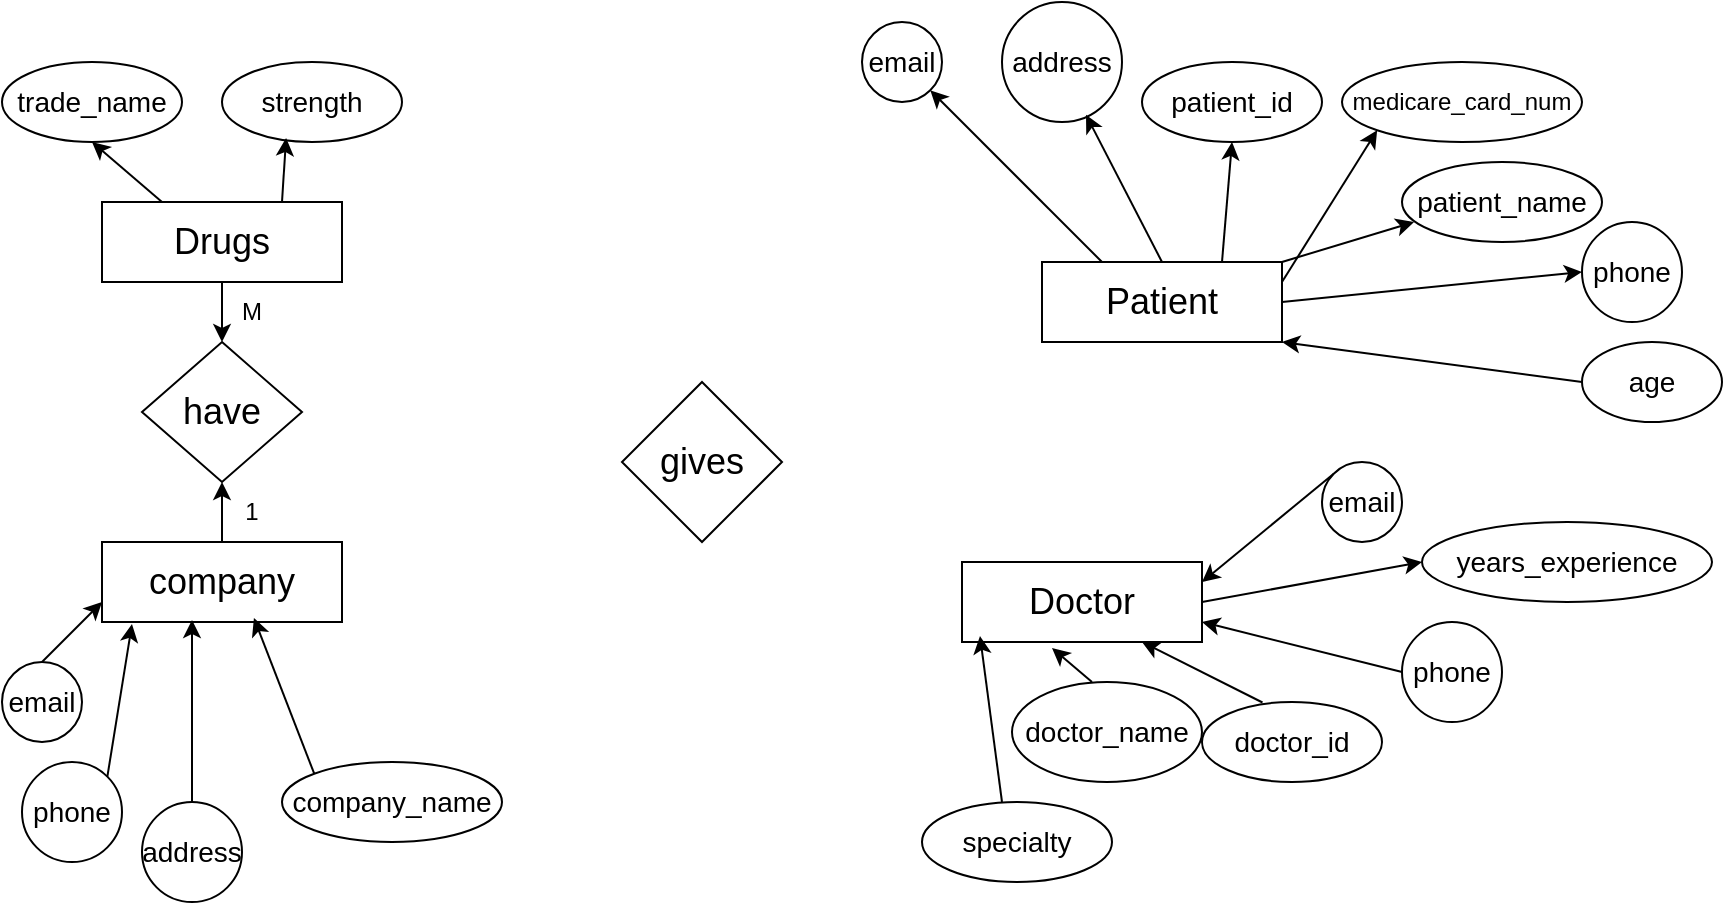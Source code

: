 <mxfile version="24.7.7">
  <diagram name="Page-1" id="22gEBOp4RSkwIFv86-oA">
    <mxGraphModel dx="1120" dy="434" grid="1" gridSize="10" guides="1" tooltips="1" connect="1" arrows="1" fold="1" page="1" pageScale="1" pageWidth="850" pageHeight="1100" math="0" shadow="0">
      <root>
        <mxCell id="0" />
        <mxCell id="1" parent="0" />
        <mxCell id="RyyqLo3WR2tfJAphv2zM-3" value="&lt;font style=&quot;font-size: 14px;&quot;&gt;email&lt;/font&gt;" style="ellipse;whiteSpace=wrap;html=1;aspect=fixed;" vertex="1" parent="1">
          <mxGeometry x="440" y="20" width="40" height="40" as="geometry" />
        </mxCell>
        <mxCell id="RyyqLo3WR2tfJAphv2zM-4" value="&lt;font style=&quot;font-size: 14px;&quot;&gt;phone&lt;/font&gt;" style="ellipse;whiteSpace=wrap;html=1;aspect=fixed;" vertex="1" parent="1">
          <mxGeometry x="800" y="120" width="50" height="50" as="geometry" />
        </mxCell>
        <mxCell id="RyyqLo3WR2tfJAphv2zM-57" style="edgeStyle=none;rounded=0;orthogonalLoop=1;jettySize=auto;html=1;exitX=1;exitY=0.5;exitDx=0;exitDy=0;entryX=0;entryY=0.5;entryDx=0;entryDy=0;" edge="1" parent="1" source="RyyqLo3WR2tfJAphv2zM-5" target="RyyqLo3WR2tfJAphv2zM-55">
          <mxGeometry relative="1" as="geometry" />
        </mxCell>
        <mxCell id="RyyqLo3WR2tfJAphv2zM-5" value="&lt;font style=&quot;font-size: 18px;&quot;&gt;Doctor&lt;/font&gt;" style="rounded=0;whiteSpace=wrap;html=1;" vertex="1" parent="1">
          <mxGeometry x="490" y="290" width="120" height="40" as="geometry" />
        </mxCell>
        <mxCell id="RyyqLo3WR2tfJAphv2zM-11" style="edgeStyle=none;rounded=0;orthogonalLoop=1;jettySize=auto;html=1;exitX=0.25;exitY=0;exitDx=0;exitDy=0;entryX=1;entryY=1;entryDx=0;entryDy=0;" edge="1" parent="1" source="RyyqLo3WR2tfJAphv2zM-6" target="RyyqLo3WR2tfJAphv2zM-3">
          <mxGeometry relative="1" as="geometry" />
        </mxCell>
        <mxCell id="RyyqLo3WR2tfJAphv2zM-13" style="edgeStyle=none;rounded=0;orthogonalLoop=1;jettySize=auto;html=1;exitX=0.75;exitY=0;exitDx=0;exitDy=0;entryX=0.5;entryY=1;entryDx=0;entryDy=0;" edge="1" parent="1" source="RyyqLo3WR2tfJAphv2zM-6">
          <mxGeometry relative="1" as="geometry">
            <mxPoint x="625" y="80" as="targetPoint" />
          </mxGeometry>
        </mxCell>
        <mxCell id="RyyqLo3WR2tfJAphv2zM-14" style="edgeStyle=none;rounded=0;orthogonalLoop=1;jettySize=auto;html=1;exitX=1;exitY=0;exitDx=0;exitDy=0;entryX=0.06;entryY=0.75;entryDx=0;entryDy=0;entryPerimeter=0;" edge="1" parent="1" source="RyyqLo3WR2tfJAphv2zM-6" target="RyyqLo3WR2tfJAphv2zM-40">
          <mxGeometry relative="1" as="geometry">
            <mxPoint x="683.18" y="106.82" as="targetPoint" />
          </mxGeometry>
        </mxCell>
        <mxCell id="RyyqLo3WR2tfJAphv2zM-15" style="edgeStyle=none;rounded=0;orthogonalLoop=1;jettySize=auto;html=1;exitX=1;exitY=0.5;exitDx=0;exitDy=0;entryX=0;entryY=0.5;entryDx=0;entryDy=0;" edge="1" parent="1" source="RyyqLo3WR2tfJAphv2zM-6" target="RyyqLo3WR2tfJAphv2zM-4">
          <mxGeometry relative="1" as="geometry" />
        </mxCell>
        <mxCell id="RyyqLo3WR2tfJAphv2zM-43" style="edgeStyle=none;rounded=0;orthogonalLoop=1;jettySize=auto;html=1;exitX=1;exitY=0.25;exitDx=0;exitDy=0;entryX=0;entryY=1;entryDx=0;entryDy=0;" edge="1" parent="1" source="RyyqLo3WR2tfJAphv2zM-6" target="RyyqLo3WR2tfJAphv2zM-34">
          <mxGeometry relative="1" as="geometry" />
        </mxCell>
        <mxCell id="RyyqLo3WR2tfJAphv2zM-6" value="&lt;font style=&quot;font-size: 18px;&quot;&gt;Patient&lt;/font&gt;" style="rounded=0;whiteSpace=wrap;html=1;" vertex="1" parent="1">
          <mxGeometry x="530" y="140" width="120" height="40" as="geometry" />
        </mxCell>
        <mxCell id="RyyqLo3WR2tfJAphv2zM-59" style="edgeStyle=none;rounded=0;orthogonalLoop=1;jettySize=auto;html=1;exitX=0.25;exitY=0;exitDx=0;exitDy=0;entryX=0.5;entryY=1;entryDx=0;entryDy=0;" edge="1" parent="1" source="RyyqLo3WR2tfJAphv2zM-7" target="RyyqLo3WR2tfJAphv2zM-58">
          <mxGeometry relative="1" as="geometry" />
        </mxCell>
        <mxCell id="RyyqLo3WR2tfJAphv2zM-63" style="edgeStyle=none;rounded=0;orthogonalLoop=1;jettySize=auto;html=1;exitX=0.5;exitY=1;exitDx=0;exitDy=0;entryX=0.5;entryY=0;entryDx=0;entryDy=0;" edge="1" parent="1" source="RyyqLo3WR2tfJAphv2zM-7" target="RyyqLo3WR2tfJAphv2zM-62">
          <mxGeometry relative="1" as="geometry" />
        </mxCell>
        <mxCell id="RyyqLo3WR2tfJAphv2zM-7" value="&lt;span style=&quot;font-size: 18px;&quot;&gt;Drugs&lt;/span&gt;" style="rounded=0;whiteSpace=wrap;html=1;" vertex="1" parent="1">
          <mxGeometry x="60" y="110" width="120" height="40" as="geometry" />
        </mxCell>
        <mxCell id="RyyqLo3WR2tfJAphv2zM-8" value="&lt;font style=&quot;font-size: 18px;&quot;&gt;gives&lt;/font&gt;" style="rhombus;whiteSpace=wrap;html=1;" vertex="1" parent="1">
          <mxGeometry x="320" y="200" width="80" height="80" as="geometry" />
        </mxCell>
        <mxCell id="RyyqLo3WR2tfJAphv2zM-64" style="edgeStyle=none;rounded=0;orthogonalLoop=1;jettySize=auto;html=1;exitX=0.5;exitY=0;exitDx=0;exitDy=0;entryX=0.5;entryY=1;entryDx=0;entryDy=0;" edge="1" parent="1" source="RyyqLo3WR2tfJAphv2zM-9" target="RyyqLo3WR2tfJAphv2zM-62">
          <mxGeometry relative="1" as="geometry" />
        </mxCell>
        <mxCell id="RyyqLo3WR2tfJAphv2zM-9" value="&lt;font style=&quot;font-size: 18px;&quot;&gt;company&lt;/font&gt;" style="rounded=0;whiteSpace=wrap;html=1;" vertex="1" parent="1">
          <mxGeometry x="60" y="280" width="120" height="40" as="geometry" />
        </mxCell>
        <mxCell id="RyyqLo3WR2tfJAphv2zM-10" value="&lt;font style=&quot;font-size: 14px;&quot;&gt;address&lt;/font&gt;" style="ellipse;whiteSpace=wrap;html=1;aspect=fixed;" vertex="1" parent="1">
          <mxGeometry x="510" y="10" width="60" height="60" as="geometry" />
        </mxCell>
        <mxCell id="RyyqLo3WR2tfJAphv2zM-12" style="edgeStyle=none;rounded=0;orthogonalLoop=1;jettySize=auto;html=1;exitX=0.5;exitY=0;exitDx=0;exitDy=0;entryX=0.7;entryY=0.94;entryDx=0;entryDy=0;entryPerimeter=0;" edge="1" parent="1" source="RyyqLo3WR2tfJAphv2zM-6" target="RyyqLo3WR2tfJAphv2zM-10">
          <mxGeometry relative="1" as="geometry" />
        </mxCell>
        <mxCell id="RyyqLo3WR2tfJAphv2zM-22" style="edgeStyle=none;rounded=0;orthogonalLoop=1;jettySize=auto;html=1;exitX=0;exitY=0;exitDx=0;exitDy=0;entryX=1;entryY=0.25;entryDx=0;entryDy=0;" edge="1" parent="1" source="RyyqLo3WR2tfJAphv2zM-19" target="RyyqLo3WR2tfJAphv2zM-5">
          <mxGeometry relative="1" as="geometry" />
        </mxCell>
        <mxCell id="RyyqLo3WR2tfJAphv2zM-19" value="&lt;font style=&quot;font-size: 14px;&quot;&gt;email&lt;/font&gt;" style="ellipse;whiteSpace=wrap;html=1;aspect=fixed;" vertex="1" parent="1">
          <mxGeometry x="670" y="240" width="40" height="40" as="geometry" />
        </mxCell>
        <mxCell id="RyyqLo3WR2tfJAphv2zM-24" style="edgeStyle=none;rounded=0;orthogonalLoop=1;jettySize=auto;html=1;exitX=0;exitY=0;exitDx=0;exitDy=0;entryX=0.75;entryY=1;entryDx=0;entryDy=0;" edge="1" parent="1" target="RyyqLo3WR2tfJAphv2zM-5">
          <mxGeometry relative="1" as="geometry">
            <mxPoint x="640.251" y="360.251" as="sourcePoint" />
          </mxGeometry>
        </mxCell>
        <mxCell id="RyyqLo3WR2tfJAphv2zM-23" style="edgeStyle=none;rounded=0;orthogonalLoop=1;jettySize=auto;html=1;exitX=0;exitY=0.5;exitDx=0;exitDy=0;entryX=1;entryY=0.75;entryDx=0;entryDy=0;" edge="1" parent="1" source="RyyqLo3WR2tfJAphv2zM-21" target="RyyqLo3WR2tfJAphv2zM-5">
          <mxGeometry relative="1" as="geometry" />
        </mxCell>
        <mxCell id="RyyqLo3WR2tfJAphv2zM-21" value="&lt;font style=&quot;font-size: 14px;&quot;&gt;phone&lt;/font&gt;" style="ellipse;whiteSpace=wrap;html=1;aspect=fixed;" vertex="1" parent="1">
          <mxGeometry x="710" y="320" width="50" height="50" as="geometry" />
        </mxCell>
        <mxCell id="RyyqLo3WR2tfJAphv2zM-25" style="edgeStyle=none;rounded=0;orthogonalLoop=1;jettySize=auto;html=1;exitX=0.5;exitY=0;exitDx=0;exitDy=0;entryX=0.375;entryY=1.075;entryDx=0;entryDy=0;entryPerimeter=0;" edge="1" parent="1" target="RyyqLo3WR2tfJAphv2zM-5">
          <mxGeometry relative="1" as="geometry">
            <mxPoint x="555" y="350" as="sourcePoint" />
          </mxGeometry>
        </mxCell>
        <mxCell id="RyyqLo3WR2tfJAphv2zM-26" style="edgeStyle=none;rounded=0;orthogonalLoop=1;jettySize=auto;html=1;exitX=0.5;exitY=0;exitDx=0;exitDy=0;entryX=0.075;entryY=0.925;entryDx=0;entryDy=0;entryPerimeter=0;" edge="1" parent="1" target="RyyqLo3WR2tfJAphv2zM-5">
          <mxGeometry relative="1" as="geometry">
            <mxPoint x="510" y="410" as="sourcePoint" />
          </mxGeometry>
        </mxCell>
        <mxCell id="RyyqLo3WR2tfJAphv2zM-27" value="&lt;font style=&quot;font-size: 14px;&quot;&gt;phone&lt;/font&gt;" style="ellipse;whiteSpace=wrap;html=1;aspect=fixed;" vertex="1" parent="1">
          <mxGeometry x="20" y="390" width="50" height="50" as="geometry" />
        </mxCell>
        <mxCell id="RyyqLo3WR2tfJAphv2zM-28" value="&lt;font style=&quot;font-size: 14px;&quot;&gt;address&lt;/font&gt;" style="ellipse;whiteSpace=wrap;html=1;aspect=fixed;" vertex="1" parent="1">
          <mxGeometry x="80" y="410" width="50" height="50" as="geometry" />
        </mxCell>
        <mxCell id="RyyqLo3WR2tfJAphv2zM-45" style="edgeStyle=none;rounded=0;orthogonalLoop=1;jettySize=auto;html=1;exitX=0.5;exitY=0;exitDx=0;exitDy=0;entryX=0;entryY=0.75;entryDx=0;entryDy=0;" edge="1" parent="1" source="RyyqLo3WR2tfJAphv2zM-29" target="RyyqLo3WR2tfJAphv2zM-9">
          <mxGeometry relative="1" as="geometry" />
        </mxCell>
        <mxCell id="RyyqLo3WR2tfJAphv2zM-29" value="&lt;font style=&quot;font-size: 14px;&quot;&gt;email&lt;/font&gt;" style="ellipse;whiteSpace=wrap;html=1;aspect=fixed;" vertex="1" parent="1">
          <mxGeometry x="10" y="340" width="40" height="40" as="geometry" />
        </mxCell>
        <mxCell id="RyyqLo3WR2tfJAphv2zM-34" value="&lt;font style=&quot;font-size: 12px;&quot;&gt;medicare_card_num&lt;/font&gt;" style="ellipse;whiteSpace=wrap;html=1;" vertex="1" parent="1">
          <mxGeometry x="680" y="40" width="120" height="40" as="geometry" />
        </mxCell>
        <mxCell id="RyyqLo3WR2tfJAphv2zM-35" value="&lt;span style=&quot;font-size: 14px;&quot;&gt;doctor_name&lt;/span&gt;" style="ellipse;whiteSpace=wrap;html=1;" vertex="1" parent="1">
          <mxGeometry x="515" y="350" width="95" height="50" as="geometry" />
        </mxCell>
        <mxCell id="RyyqLo3WR2tfJAphv2zM-38" value="&lt;span style=&quot;font-size: 14px;&quot;&gt;doctor_id&lt;/span&gt;" style="ellipse;whiteSpace=wrap;html=1;" vertex="1" parent="1">
          <mxGeometry x="610" y="360" width="90" height="40" as="geometry" />
        </mxCell>
        <mxCell id="RyyqLo3WR2tfJAphv2zM-40" value="&lt;font style=&quot;font-size: 14px;&quot;&gt;patient_name&lt;/font&gt;" style="ellipse;whiteSpace=wrap;html=1;" vertex="1" parent="1">
          <mxGeometry x="710" y="90" width="100" height="40" as="geometry" />
        </mxCell>
        <mxCell id="RyyqLo3WR2tfJAphv2zM-41" value="&lt;font style=&quot;font-size: 14px;&quot;&gt;patient_id&lt;/font&gt;" style="ellipse;whiteSpace=wrap;html=1;" vertex="1" parent="1">
          <mxGeometry x="580" y="40" width="90" height="40" as="geometry" />
        </mxCell>
        <mxCell id="RyyqLo3WR2tfJAphv2zM-42" style="edgeStyle=none;rounded=0;orthogonalLoop=1;jettySize=auto;html=1;entryX=0;entryY=0.5;entryDx=0;entryDy=0;" edge="1" parent="1" source="RyyqLo3WR2tfJAphv2zM-40" target="RyyqLo3WR2tfJAphv2zM-40">
          <mxGeometry relative="1" as="geometry" />
        </mxCell>
        <mxCell id="RyyqLo3WR2tfJAphv2zM-44" value="&lt;font style=&quot;font-size: 14px;&quot;&gt;company_name&lt;/font&gt;" style="ellipse;whiteSpace=wrap;html=1;" vertex="1" parent="1">
          <mxGeometry x="150" y="390" width="110" height="40" as="geometry" />
        </mxCell>
        <mxCell id="RyyqLo3WR2tfJAphv2zM-46" style="edgeStyle=none;rounded=0;orthogonalLoop=1;jettySize=auto;html=1;exitX=1;exitY=0;exitDx=0;exitDy=0;entryX=0.125;entryY=1.025;entryDx=0;entryDy=0;entryPerimeter=0;" edge="1" parent="1" source="RyyqLo3WR2tfJAphv2zM-27" target="RyyqLo3WR2tfJAphv2zM-9">
          <mxGeometry relative="1" as="geometry" />
        </mxCell>
        <mxCell id="RyyqLo3WR2tfJAphv2zM-47" style="edgeStyle=none;rounded=0;orthogonalLoop=1;jettySize=auto;html=1;exitX=0.5;exitY=0;exitDx=0;exitDy=0;entryX=0.375;entryY=0.975;entryDx=0;entryDy=0;entryPerimeter=0;" edge="1" parent="1" source="RyyqLo3WR2tfJAphv2zM-28" target="RyyqLo3WR2tfJAphv2zM-9">
          <mxGeometry relative="1" as="geometry" />
        </mxCell>
        <mxCell id="RyyqLo3WR2tfJAphv2zM-48" style="edgeStyle=none;rounded=0;orthogonalLoop=1;jettySize=auto;html=1;exitX=0;exitY=0;exitDx=0;exitDy=0;entryX=0.633;entryY=0.95;entryDx=0;entryDy=0;entryPerimeter=0;" edge="1" parent="1" source="RyyqLo3WR2tfJAphv2zM-44" target="RyyqLo3WR2tfJAphv2zM-9">
          <mxGeometry relative="1" as="geometry" />
        </mxCell>
        <mxCell id="RyyqLo3WR2tfJAphv2zM-53" style="edgeStyle=none;rounded=0;orthogonalLoop=1;jettySize=auto;html=1;exitX=0;exitY=0.5;exitDx=0;exitDy=0;entryX=1;entryY=1;entryDx=0;entryDy=0;" edge="1" parent="1" source="RyyqLo3WR2tfJAphv2zM-49" target="RyyqLo3WR2tfJAphv2zM-6">
          <mxGeometry relative="1" as="geometry" />
        </mxCell>
        <mxCell id="RyyqLo3WR2tfJAphv2zM-49" value="&lt;font style=&quot;font-size: 14px;&quot;&gt;age&lt;/font&gt;" style="ellipse;whiteSpace=wrap;html=1;" vertex="1" parent="1">
          <mxGeometry x="800" y="180" width="70" height="40" as="geometry" />
        </mxCell>
        <mxCell id="RyyqLo3WR2tfJAphv2zM-54" value="&lt;span style=&quot;font-size: 14px;&quot;&gt;specialty&lt;/span&gt;" style="ellipse;whiteSpace=wrap;html=1;" vertex="1" parent="1">
          <mxGeometry x="470" y="410" width="95" height="40" as="geometry" />
        </mxCell>
        <mxCell id="RyyqLo3WR2tfJAphv2zM-55" value="&lt;span style=&quot;font-size: 14px;&quot;&gt;years_experience&lt;/span&gt;" style="ellipse;whiteSpace=wrap;html=1;" vertex="1" parent="1">
          <mxGeometry x="720" y="270" width="145" height="40" as="geometry" />
        </mxCell>
        <mxCell id="RyyqLo3WR2tfJAphv2zM-58" value="&lt;font style=&quot;font-size: 14px;&quot;&gt;trade_name&lt;/font&gt;" style="ellipse;whiteSpace=wrap;html=1;" vertex="1" parent="1">
          <mxGeometry x="10" y="40" width="90" height="40" as="geometry" />
        </mxCell>
        <mxCell id="RyyqLo3WR2tfJAphv2zM-60" value="&lt;font style=&quot;font-size: 14px;&quot;&gt;strength&lt;/font&gt;" style="ellipse;whiteSpace=wrap;html=1;" vertex="1" parent="1">
          <mxGeometry x="120" y="40" width="90" height="40" as="geometry" />
        </mxCell>
        <mxCell id="RyyqLo3WR2tfJAphv2zM-61" style="edgeStyle=none;rounded=0;orthogonalLoop=1;jettySize=auto;html=1;exitX=0.75;exitY=0;exitDx=0;exitDy=0;entryX=0.356;entryY=0.95;entryDx=0;entryDy=0;entryPerimeter=0;" edge="1" parent="1" source="RyyqLo3WR2tfJAphv2zM-7" target="RyyqLo3WR2tfJAphv2zM-60">
          <mxGeometry relative="1" as="geometry" />
        </mxCell>
        <mxCell id="RyyqLo3WR2tfJAphv2zM-62" value="&lt;font style=&quot;font-size: 18px;&quot;&gt;have&lt;/font&gt;" style="rhombus;whiteSpace=wrap;html=1;" vertex="1" parent="1">
          <mxGeometry x="80" y="180" width="80" height="70" as="geometry" />
        </mxCell>
        <mxCell id="RyyqLo3WR2tfJAphv2zM-65" value="M" style="text;strokeColor=none;align=center;fillColor=none;html=1;verticalAlign=middle;whiteSpace=wrap;rounded=0;" vertex="1" parent="1">
          <mxGeometry x="120" y="150" width="30" height="30" as="geometry" />
        </mxCell>
        <mxCell id="RyyqLo3WR2tfJAphv2zM-66" value="1" style="text;strokeColor=none;align=center;fillColor=none;html=1;verticalAlign=middle;whiteSpace=wrap;rounded=0;" vertex="1" parent="1">
          <mxGeometry x="120" y="250" width="30" height="30" as="geometry" />
        </mxCell>
      </root>
    </mxGraphModel>
  </diagram>
</mxfile>
